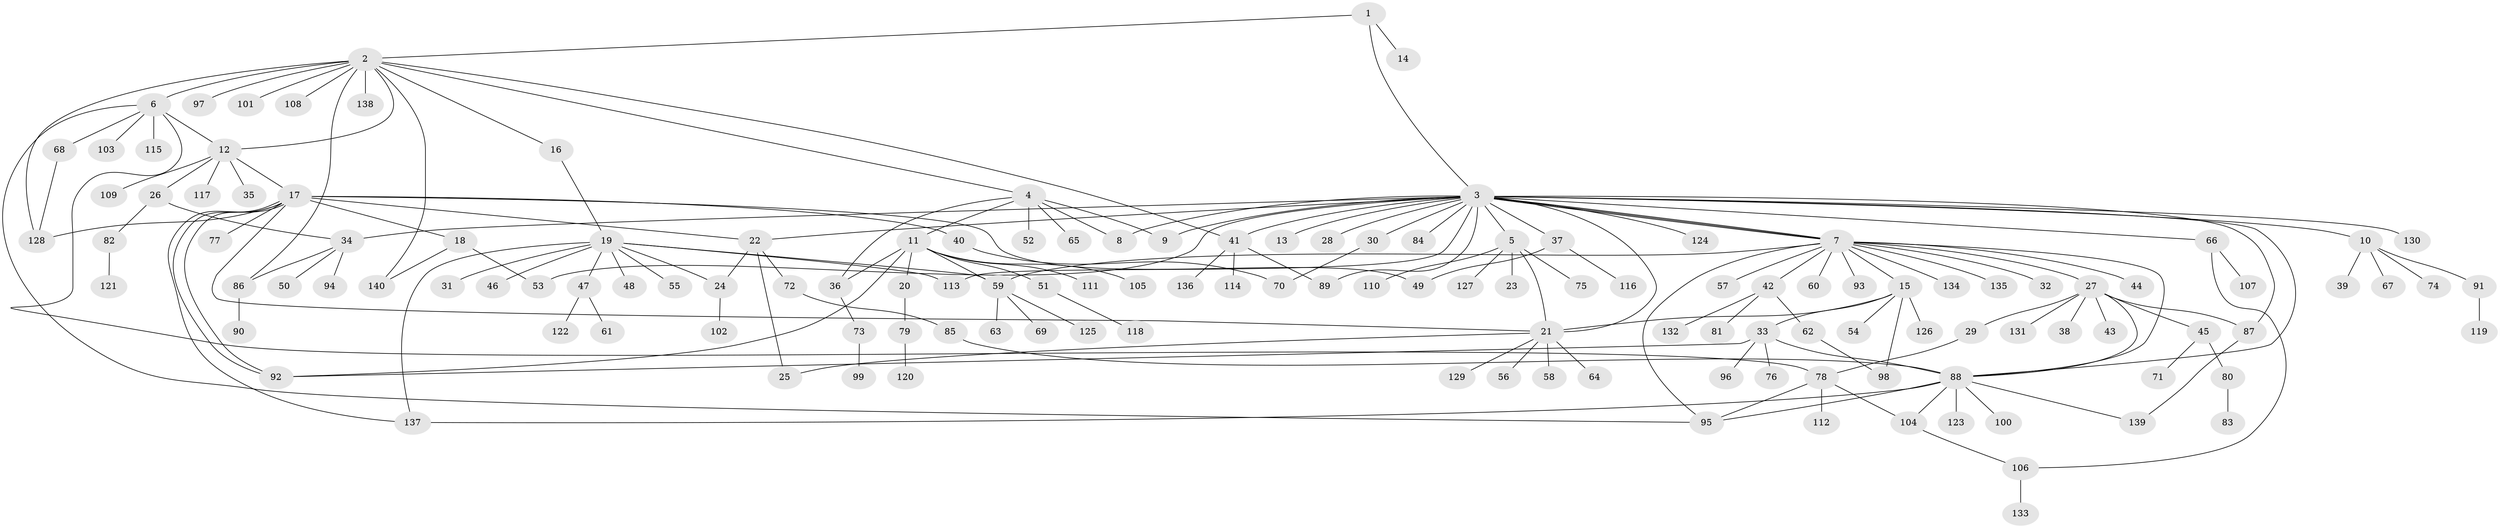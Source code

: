 // Generated by graph-tools (version 1.1) at 2025/14/03/09/25 04:14:48]
// undirected, 140 vertices, 182 edges
graph export_dot {
graph [start="1"]
  node [color=gray90,style=filled];
  1;
  2;
  3;
  4;
  5;
  6;
  7;
  8;
  9;
  10;
  11;
  12;
  13;
  14;
  15;
  16;
  17;
  18;
  19;
  20;
  21;
  22;
  23;
  24;
  25;
  26;
  27;
  28;
  29;
  30;
  31;
  32;
  33;
  34;
  35;
  36;
  37;
  38;
  39;
  40;
  41;
  42;
  43;
  44;
  45;
  46;
  47;
  48;
  49;
  50;
  51;
  52;
  53;
  54;
  55;
  56;
  57;
  58;
  59;
  60;
  61;
  62;
  63;
  64;
  65;
  66;
  67;
  68;
  69;
  70;
  71;
  72;
  73;
  74;
  75;
  76;
  77;
  78;
  79;
  80;
  81;
  82;
  83;
  84;
  85;
  86;
  87;
  88;
  89;
  90;
  91;
  92;
  93;
  94;
  95;
  96;
  97;
  98;
  99;
  100;
  101;
  102;
  103;
  104;
  105;
  106;
  107;
  108;
  109;
  110;
  111;
  112;
  113;
  114;
  115;
  116;
  117;
  118;
  119;
  120;
  121;
  122;
  123;
  124;
  125;
  126;
  127;
  128;
  129;
  130;
  131;
  132;
  133;
  134;
  135;
  136;
  137;
  138;
  139;
  140;
  1 -- 2;
  1 -- 3;
  1 -- 14;
  2 -- 4;
  2 -- 6;
  2 -- 12;
  2 -- 16;
  2 -- 41;
  2 -- 86;
  2 -- 97;
  2 -- 101;
  2 -- 108;
  2 -- 128;
  2 -- 138;
  2 -- 140;
  3 -- 5;
  3 -- 7;
  3 -- 7;
  3 -- 7;
  3 -- 8;
  3 -- 9;
  3 -- 10;
  3 -- 13;
  3 -- 21;
  3 -- 22;
  3 -- 28;
  3 -- 30;
  3 -- 34;
  3 -- 37;
  3 -- 41;
  3 -- 53;
  3 -- 66;
  3 -- 84;
  3 -- 87;
  3 -- 88;
  3 -- 89;
  3 -- 113;
  3 -- 124;
  3 -- 130;
  4 -- 8;
  4 -- 9;
  4 -- 11;
  4 -- 36;
  4 -- 52;
  4 -- 65;
  5 -- 21;
  5 -- 23;
  5 -- 75;
  5 -- 110;
  5 -- 127;
  6 -- 12;
  6 -- 68;
  6 -- 78;
  6 -- 95;
  6 -- 103;
  6 -- 115;
  7 -- 15;
  7 -- 27;
  7 -- 32;
  7 -- 42;
  7 -- 44;
  7 -- 57;
  7 -- 59;
  7 -- 60;
  7 -- 88;
  7 -- 93;
  7 -- 95;
  7 -- 134;
  7 -- 135;
  10 -- 39;
  10 -- 67;
  10 -- 74;
  10 -- 91;
  11 -- 20;
  11 -- 36;
  11 -- 51;
  11 -- 59;
  11 -- 92;
  11 -- 105;
  11 -- 111;
  12 -- 17;
  12 -- 26;
  12 -- 35;
  12 -- 109;
  12 -- 117;
  15 -- 21;
  15 -- 33;
  15 -- 54;
  15 -- 98;
  15 -- 126;
  16 -- 19;
  17 -- 18;
  17 -- 21;
  17 -- 22;
  17 -- 40;
  17 -- 49;
  17 -- 77;
  17 -- 92;
  17 -- 92;
  17 -- 128;
  17 -- 137;
  18 -- 53;
  18 -- 140;
  19 -- 24;
  19 -- 31;
  19 -- 46;
  19 -- 47;
  19 -- 48;
  19 -- 55;
  19 -- 59;
  19 -- 113;
  19 -- 137;
  20 -- 79;
  21 -- 25;
  21 -- 56;
  21 -- 58;
  21 -- 64;
  21 -- 129;
  22 -- 24;
  22 -- 25;
  22 -- 72;
  24 -- 102;
  26 -- 34;
  26 -- 82;
  27 -- 29;
  27 -- 38;
  27 -- 43;
  27 -- 45;
  27 -- 87;
  27 -- 88;
  27 -- 131;
  29 -- 78;
  30 -- 70;
  33 -- 76;
  33 -- 88;
  33 -- 92;
  33 -- 96;
  34 -- 50;
  34 -- 86;
  34 -- 94;
  36 -- 73;
  37 -- 49;
  37 -- 116;
  40 -- 70;
  41 -- 89;
  41 -- 114;
  41 -- 136;
  42 -- 62;
  42 -- 81;
  42 -- 132;
  45 -- 71;
  45 -- 80;
  47 -- 61;
  47 -- 122;
  51 -- 118;
  59 -- 63;
  59 -- 69;
  59 -- 125;
  62 -- 98;
  66 -- 106;
  66 -- 107;
  68 -- 128;
  72 -- 85;
  73 -- 99;
  78 -- 95;
  78 -- 104;
  78 -- 112;
  79 -- 120;
  80 -- 83;
  82 -- 121;
  85 -- 88;
  86 -- 90;
  87 -- 139;
  88 -- 95;
  88 -- 100;
  88 -- 104;
  88 -- 123;
  88 -- 137;
  88 -- 139;
  91 -- 119;
  104 -- 106;
  106 -- 133;
}
